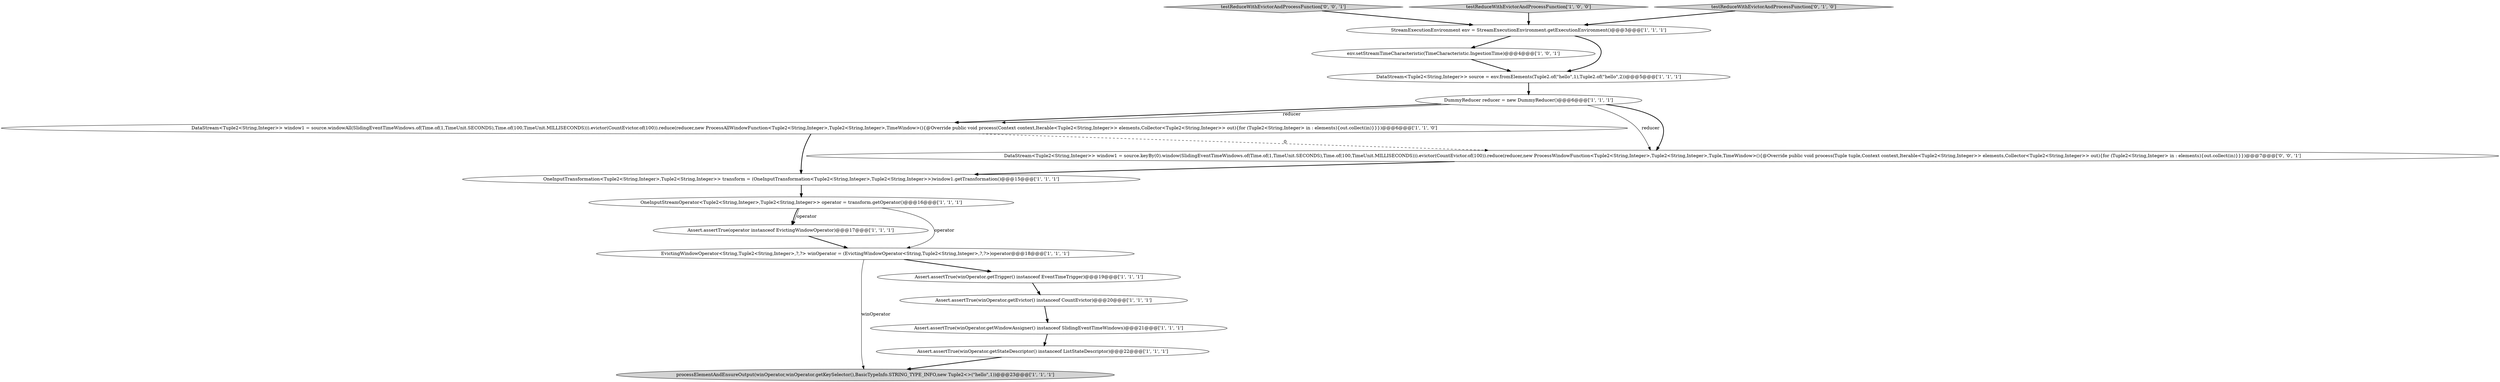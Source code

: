 digraph {
10 [style = filled, label = "OneInputStreamOperator<Tuple2<String,Integer>,Tuple2<String,Integer>> operator = transform.getOperator()@@@16@@@['1', '1', '1']", fillcolor = white, shape = ellipse image = "AAA0AAABBB1BBB"];
12 [style = filled, label = "processElementAndEnsureOutput(winOperator,winOperator.getKeySelector(),BasicTypeInfo.STRING_TYPE_INFO,new Tuple2<>(\"hello\",1))@@@23@@@['1', '1', '1']", fillcolor = lightgray, shape = ellipse image = "AAA0AAABBB1BBB"];
17 [style = filled, label = "testReduceWithEvictorAndProcessFunction['0', '0', '1']", fillcolor = lightgray, shape = diamond image = "AAA0AAABBB3BBB"];
11 [style = filled, label = "Assert.assertTrue(winOperator.getWindowAssigner() instanceof SlidingEventTimeWindows)@@@21@@@['1', '1', '1']", fillcolor = white, shape = ellipse image = "AAA0AAABBB1BBB"];
2 [style = filled, label = "testReduceWithEvictorAndProcessFunction['1', '0', '0']", fillcolor = lightgray, shape = diamond image = "AAA0AAABBB1BBB"];
0 [style = filled, label = "Assert.assertTrue(operator instanceof EvictingWindowOperator)@@@17@@@['1', '1', '1']", fillcolor = white, shape = ellipse image = "AAA0AAABBB1BBB"];
7 [style = filled, label = "Assert.assertTrue(winOperator.getEvictor() instanceof CountEvictor)@@@20@@@['1', '1', '1']", fillcolor = white, shape = ellipse image = "AAA0AAABBB1BBB"];
8 [style = filled, label = "DataStream<Tuple2<String,Integer>> window1 = source.windowAll(SlidingEventTimeWindows.of(Time.of(1,TimeUnit.SECONDS),Time.of(100,TimeUnit.MILLISECONDS))).evictor(CountEvictor.of(100)).reduce(reducer,new ProcessAllWindowFunction<Tuple2<String,Integer>,Tuple2<String,Integer>,TimeWindow>(){@Override public void process(Context context,Iterable<Tuple2<String,Integer>> elements,Collector<Tuple2<String,Integer>> out){for (Tuple2<String,Integer> in : elements){out.collect(in)}}})@@@6@@@['1', '1', '0']", fillcolor = white, shape = ellipse image = "AAA0AAABBB1BBB"];
13 [style = filled, label = "EvictingWindowOperator<String,Tuple2<String,Integer>,?,?> winOperator = (EvictingWindowOperator<String,Tuple2<String,Integer>,?,?>)operator@@@18@@@['1', '1', '1']", fillcolor = white, shape = ellipse image = "AAA0AAABBB1BBB"];
14 [style = filled, label = "StreamExecutionEnvironment env = StreamExecutionEnvironment.getExecutionEnvironment()@@@3@@@['1', '1', '1']", fillcolor = white, shape = ellipse image = "AAA0AAABBB1BBB"];
15 [style = filled, label = "testReduceWithEvictorAndProcessFunction['0', '1', '0']", fillcolor = lightgray, shape = diamond image = "AAA0AAABBB2BBB"];
5 [style = filled, label = "DummyReducer reducer = new DummyReducer()@@@6@@@['1', '1', '1']", fillcolor = white, shape = ellipse image = "AAA0AAABBB1BBB"];
16 [style = filled, label = "DataStream<Tuple2<String,Integer>> window1 = source.keyBy(0).window(SlidingEventTimeWindows.of(Time.of(1,TimeUnit.SECONDS),Time.of(100,TimeUnit.MILLISECONDS))).evictor(CountEvictor.of(100)).reduce(reducer,new ProcessWindowFunction<Tuple2<String,Integer>,Tuple2<String,Integer>,Tuple,TimeWindow>(){@Override public void process(Tuple tuple,Context context,Iterable<Tuple2<String,Integer>> elements,Collector<Tuple2<String,Integer>> out){for (Tuple2<String,Integer> in : elements){out.collect(in)}}})@@@7@@@['0', '0', '1']", fillcolor = white, shape = ellipse image = "AAA0AAABBB3BBB"];
1 [style = filled, label = "Assert.assertTrue(winOperator.getTrigger() instanceof EventTimeTrigger)@@@19@@@['1', '1', '1']", fillcolor = white, shape = ellipse image = "AAA0AAABBB1BBB"];
4 [style = filled, label = "Assert.assertTrue(winOperator.getStateDescriptor() instanceof ListStateDescriptor)@@@22@@@['1', '1', '1']", fillcolor = white, shape = ellipse image = "AAA0AAABBB1BBB"];
3 [style = filled, label = "env.setStreamTimeCharacteristic(TimeCharacteristic.IngestionTime)@@@4@@@['1', '0', '1']", fillcolor = white, shape = ellipse image = "AAA0AAABBB1BBB"];
6 [style = filled, label = "OneInputTransformation<Tuple2<String,Integer>,Tuple2<String,Integer>> transform = (OneInputTransformation<Tuple2<String,Integer>,Tuple2<String,Integer>>)window1.getTransformation()@@@15@@@['1', '1', '1']", fillcolor = white, shape = ellipse image = "AAA0AAABBB1BBB"];
9 [style = filled, label = "DataStream<Tuple2<String,Integer>> source = env.fromElements(Tuple2.of(\"hello\",1),Tuple2.of(\"hello\",2))@@@5@@@['1', '1', '1']", fillcolor = white, shape = ellipse image = "AAA0AAABBB1BBB"];
14->3 [style = bold, label=""];
5->8 [style = bold, label=""];
8->16 [style = dashed, label="0"];
7->11 [style = bold, label=""];
13->12 [style = solid, label="winOperator"];
0->13 [style = bold, label=""];
15->14 [style = bold, label=""];
16->6 [style = bold, label=""];
11->4 [style = bold, label=""];
8->6 [style = bold, label=""];
5->16 [style = solid, label="reducer"];
1->7 [style = bold, label=""];
13->1 [style = bold, label=""];
5->16 [style = bold, label=""];
3->9 [style = bold, label=""];
17->14 [style = bold, label=""];
6->10 [style = bold, label=""];
5->8 [style = solid, label="reducer"];
2->14 [style = bold, label=""];
10->0 [style = bold, label=""];
9->5 [style = bold, label=""];
4->12 [style = bold, label=""];
14->9 [style = bold, label=""];
10->0 [style = solid, label="operator"];
10->13 [style = solid, label="operator"];
}
